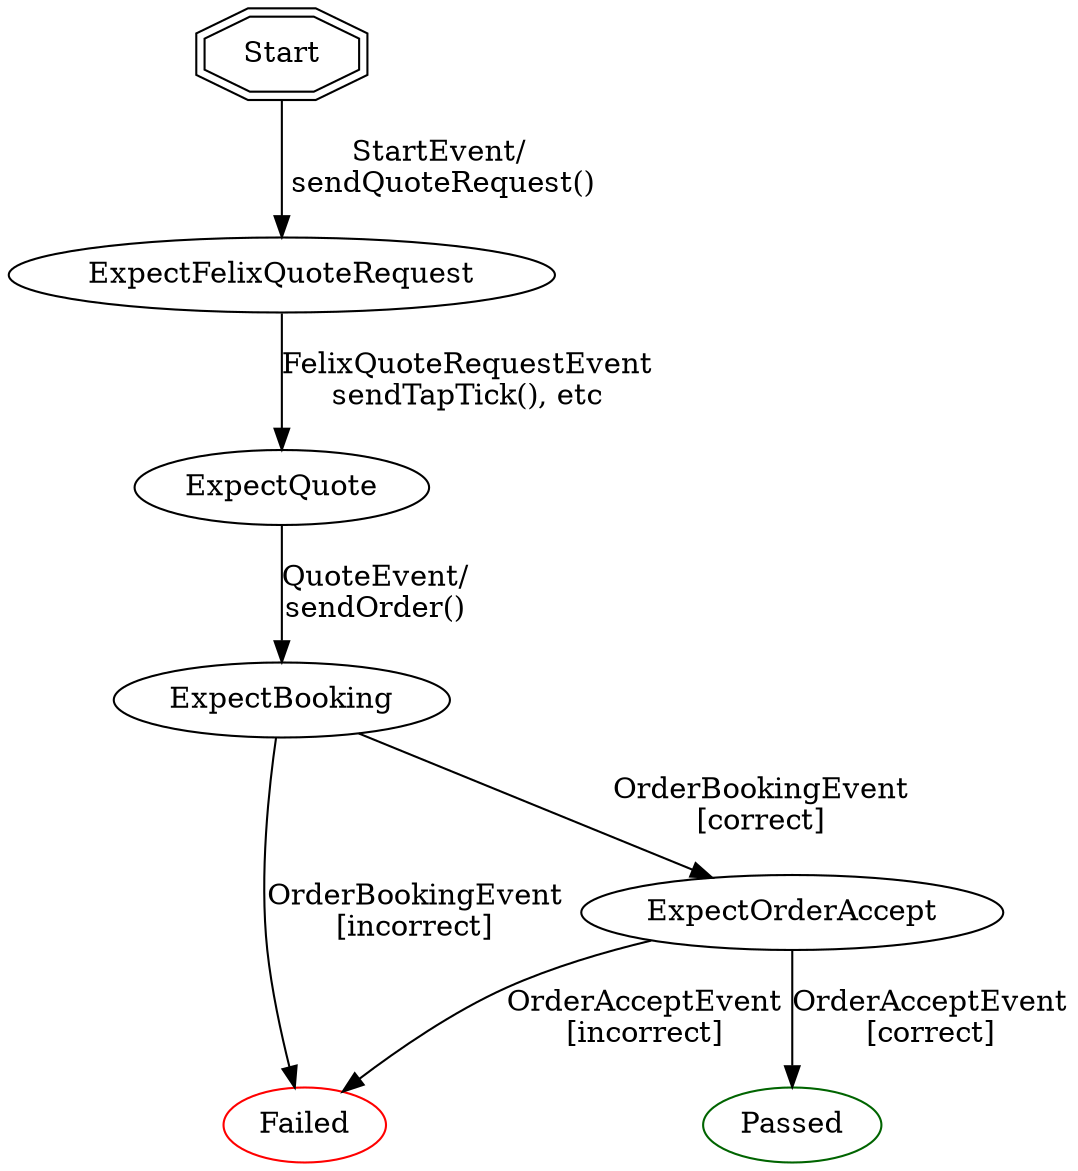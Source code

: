 digraph "BookingCorrect" {
  "Start" [shape = doubleoctagon];
  "Passed" [color=darkgreen];
  "Failed" [color=red];
  
  // happy path
  "Start" -> "ExpectFelixQuoteRequest" [label = "StartEvent/\n sendQuoteRequest()"];
  "ExpectFelixQuoteRequest" -> "ExpectQuote" [label = "FelixQuoteRequestEvent\nsendTapTick(), etc"];
  "ExpectQuote" -> "ExpectBooking" [label="QuoteEvent/\lsendOrder()"];
  "ExpectBooking" -> "ExpectOrderAccept" [label="OrderBookingEvent\n[correct]"];
  "ExpectOrderAccept" -> "Passed" [label="OrderAcceptEvent\n[correct]"];
  // fail path
  "ExpectBooking" -> "Failed" [label="OrderBookingEvent\n[incorrect]"];
  "ExpectOrderAccept" -> "Failed" [label="OrderAcceptEvent\n[incorrect]"];
}
